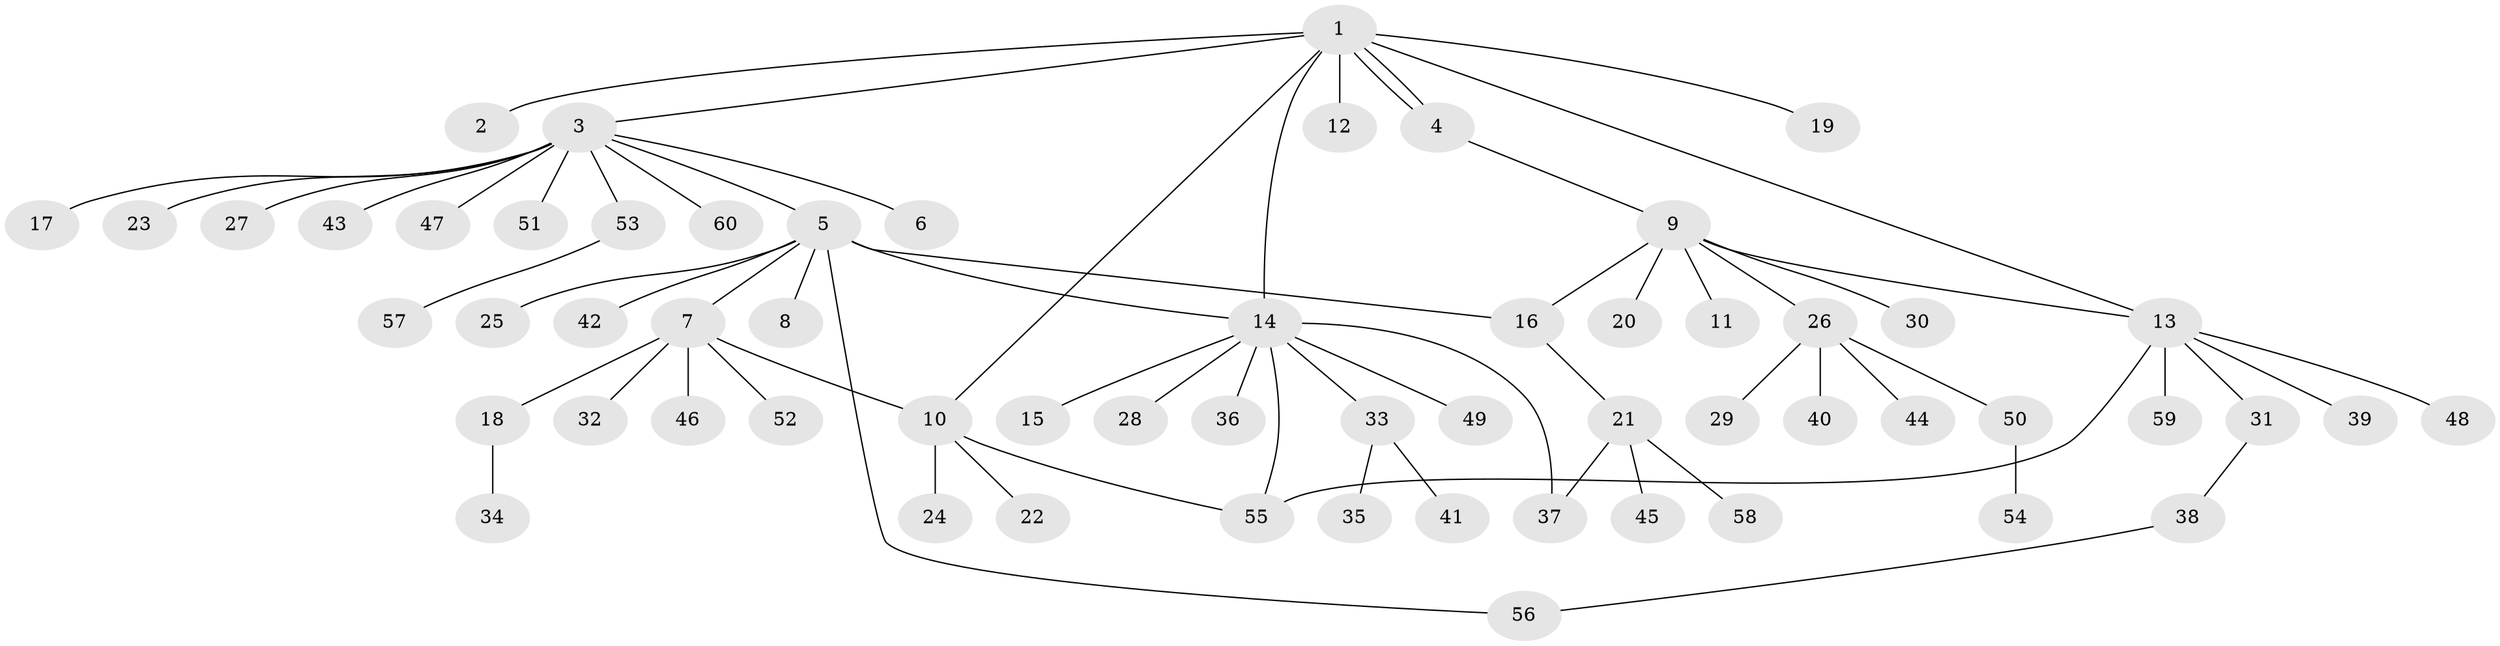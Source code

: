 // coarse degree distribution, {8: 0.043478260869565216, 1: 0.717391304347826, 10: 0.021739130434782608, 9: 0.043478260869565216, 6: 0.021739130434782608, 7: 0.021739130434782608, 3: 0.043478260869565216, 4: 0.021739130434782608, 2: 0.06521739130434782}
// Generated by graph-tools (version 1.1) at 2025/41/03/06/25 10:41:48]
// undirected, 60 vertices, 68 edges
graph export_dot {
graph [start="1"]
  node [color=gray90,style=filled];
  1;
  2;
  3;
  4;
  5;
  6;
  7;
  8;
  9;
  10;
  11;
  12;
  13;
  14;
  15;
  16;
  17;
  18;
  19;
  20;
  21;
  22;
  23;
  24;
  25;
  26;
  27;
  28;
  29;
  30;
  31;
  32;
  33;
  34;
  35;
  36;
  37;
  38;
  39;
  40;
  41;
  42;
  43;
  44;
  45;
  46;
  47;
  48;
  49;
  50;
  51;
  52;
  53;
  54;
  55;
  56;
  57;
  58;
  59;
  60;
  1 -- 2;
  1 -- 3;
  1 -- 4;
  1 -- 4;
  1 -- 10;
  1 -- 12;
  1 -- 13;
  1 -- 14;
  1 -- 19;
  3 -- 5;
  3 -- 6;
  3 -- 17;
  3 -- 23;
  3 -- 27;
  3 -- 43;
  3 -- 47;
  3 -- 51;
  3 -- 53;
  3 -- 60;
  4 -- 9;
  5 -- 7;
  5 -- 8;
  5 -- 14;
  5 -- 16;
  5 -- 25;
  5 -- 42;
  5 -- 56;
  7 -- 10;
  7 -- 18;
  7 -- 32;
  7 -- 46;
  7 -- 52;
  9 -- 11;
  9 -- 13;
  9 -- 16;
  9 -- 20;
  9 -- 26;
  9 -- 30;
  10 -- 22;
  10 -- 24;
  10 -- 55;
  13 -- 31;
  13 -- 39;
  13 -- 48;
  13 -- 55;
  13 -- 59;
  14 -- 15;
  14 -- 28;
  14 -- 33;
  14 -- 36;
  14 -- 37;
  14 -- 49;
  14 -- 55;
  16 -- 21;
  18 -- 34;
  21 -- 37;
  21 -- 45;
  21 -- 58;
  26 -- 29;
  26 -- 40;
  26 -- 44;
  26 -- 50;
  31 -- 38;
  33 -- 35;
  33 -- 41;
  38 -- 56;
  50 -- 54;
  53 -- 57;
}
